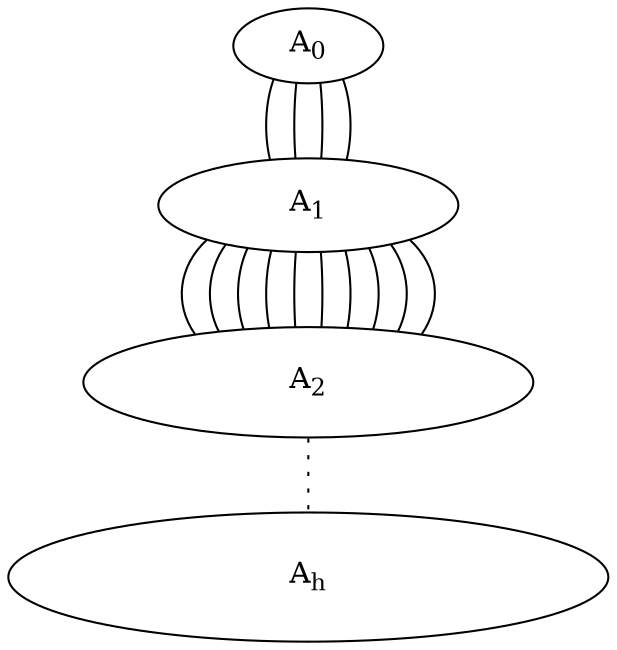 graph G {
	A [label=<A<SUB>0</SUB>>, shape=oval, width=1, height=0.5];
	B [label=<A<SUB>1</SUB>>, shape=oval, width=2, height=0.62];
	C [label=<A<SUB>2</SUB>>, shape=oval, width=3, height=0.74];
	D [label=<A<SUB>h</SUB>>, shape=oval, width=4, height=0.86];

	A -- B 
	A -- B 
	A -- B 
	A -- B 
	B -- C 
	B -- C 
	B -- C 
	B -- C 
	B -- C 
	B -- C 
	B -- C 
	B -- C 
	B -- C 
	B -- C
	C -- D [style=dotted]
}
